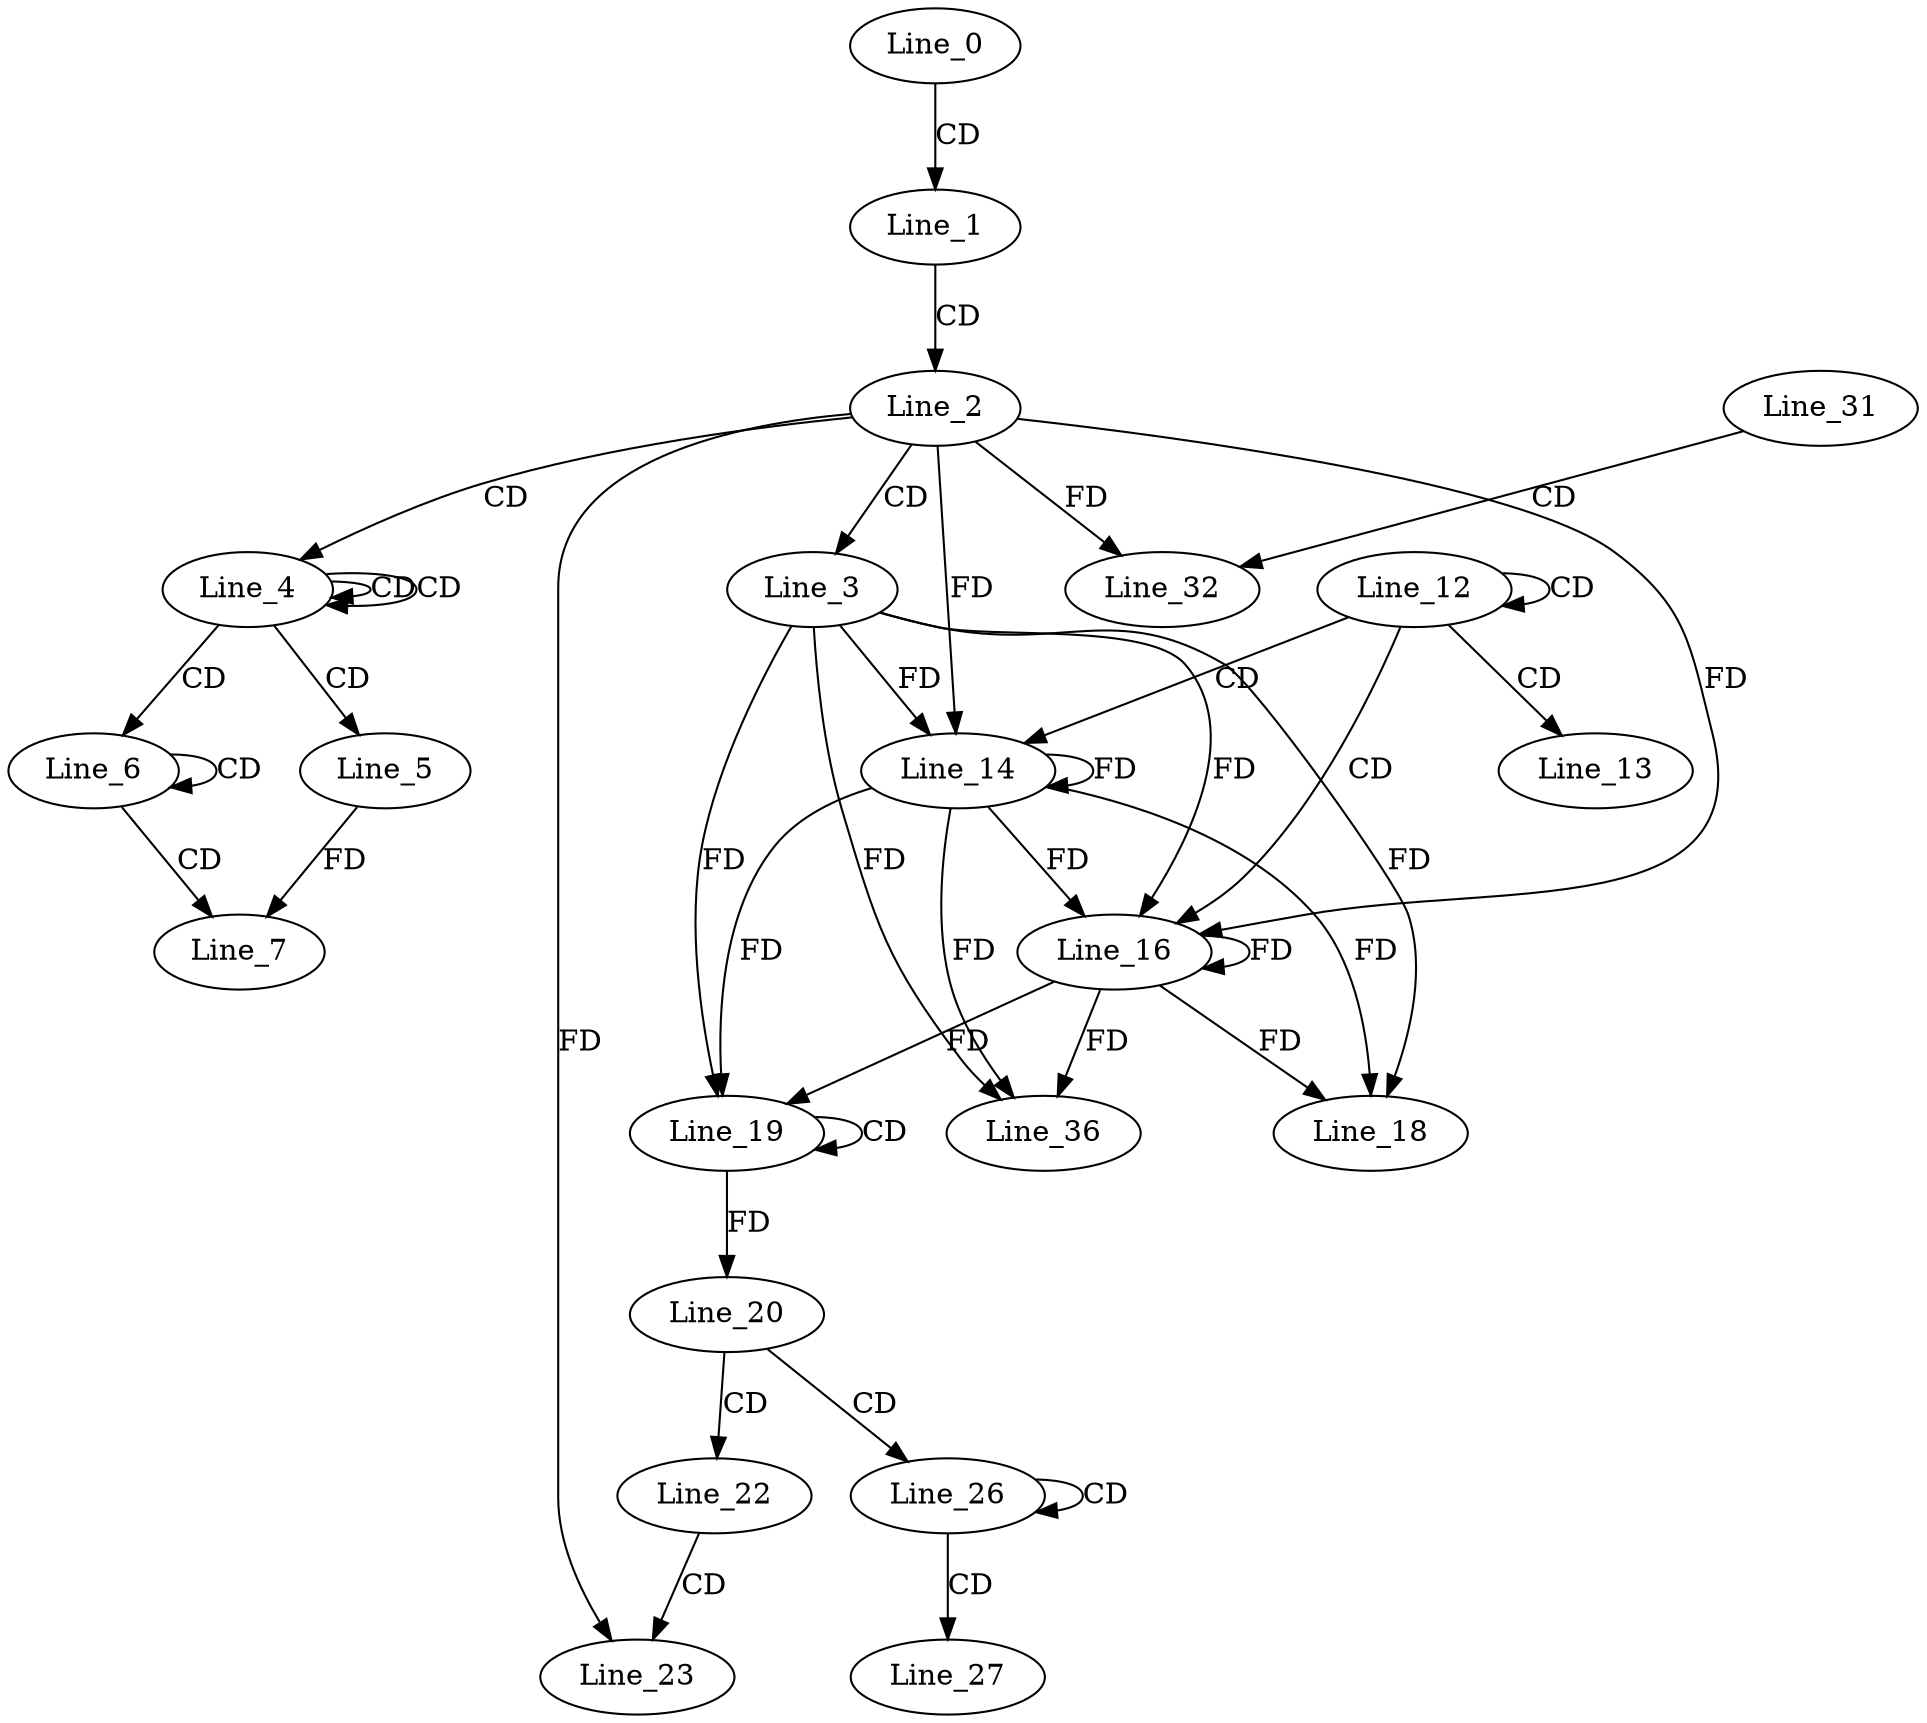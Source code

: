 digraph G {
  Line_0;
  Line_1;
  Line_2;
  Line_3;
  Line_4;
  Line_4;
  Line_4;
  Line_5;
  Line_6;
  Line_6;
  Line_7;
  Line_12;
  Line_12;
  Line_13;
  Line_14;
  Line_14;
  Line_16;
  Line_16;
  Line_18;
  Line_19;
  Line_19;
  Line_20;
  Line_22;
  Line_23;
  Line_26;
  Line_26;
  Line_27;
  Line_31;
  Line_32;
  Line_36;
  Line_0 -> Line_1 [ label="CD" ];
  Line_1 -> Line_2 [ label="CD" ];
  Line_2 -> Line_3 [ label="CD" ];
  Line_2 -> Line_4 [ label="CD" ];
  Line_4 -> Line_4 [ label="CD" ];
  Line_4 -> Line_4 [ label="CD" ];
  Line_4 -> Line_5 [ label="CD" ];
  Line_4 -> Line_6 [ label="CD" ];
  Line_6 -> Line_6 [ label="CD" ];
  Line_6 -> Line_7 [ label="CD" ];
  Line_5 -> Line_7 [ label="FD" ];
  Line_12 -> Line_12 [ label="CD" ];
  Line_12 -> Line_13 [ label="CD" ];
  Line_12 -> Line_14 [ label="CD" ];
  Line_3 -> Line_14 [ label="FD" ];
  Line_14 -> Line_14 [ label="FD" ];
  Line_2 -> Line_14 [ label="FD" ];
  Line_12 -> Line_16 [ label="CD" ];
  Line_3 -> Line_16 [ label="FD" ];
  Line_14 -> Line_16 [ label="FD" ];
  Line_16 -> Line_16 [ label="FD" ];
  Line_2 -> Line_16 [ label="FD" ];
  Line_3 -> Line_18 [ label="FD" ];
  Line_14 -> Line_18 [ label="FD" ];
  Line_16 -> Line_18 [ label="FD" ];
  Line_19 -> Line_19 [ label="CD" ];
  Line_3 -> Line_19 [ label="FD" ];
  Line_14 -> Line_19 [ label="FD" ];
  Line_16 -> Line_19 [ label="FD" ];
  Line_19 -> Line_20 [ label="FD" ];
  Line_20 -> Line_22 [ label="CD" ];
  Line_22 -> Line_23 [ label="CD" ];
  Line_2 -> Line_23 [ label="FD" ];
  Line_20 -> Line_26 [ label="CD" ];
  Line_26 -> Line_26 [ label="CD" ];
  Line_26 -> Line_27 [ label="CD" ];
  Line_31 -> Line_32 [ label="CD" ];
  Line_2 -> Line_32 [ label="FD" ];
  Line_3 -> Line_36 [ label="FD" ];
  Line_14 -> Line_36 [ label="FD" ];
  Line_16 -> Line_36 [ label="FD" ];
}

